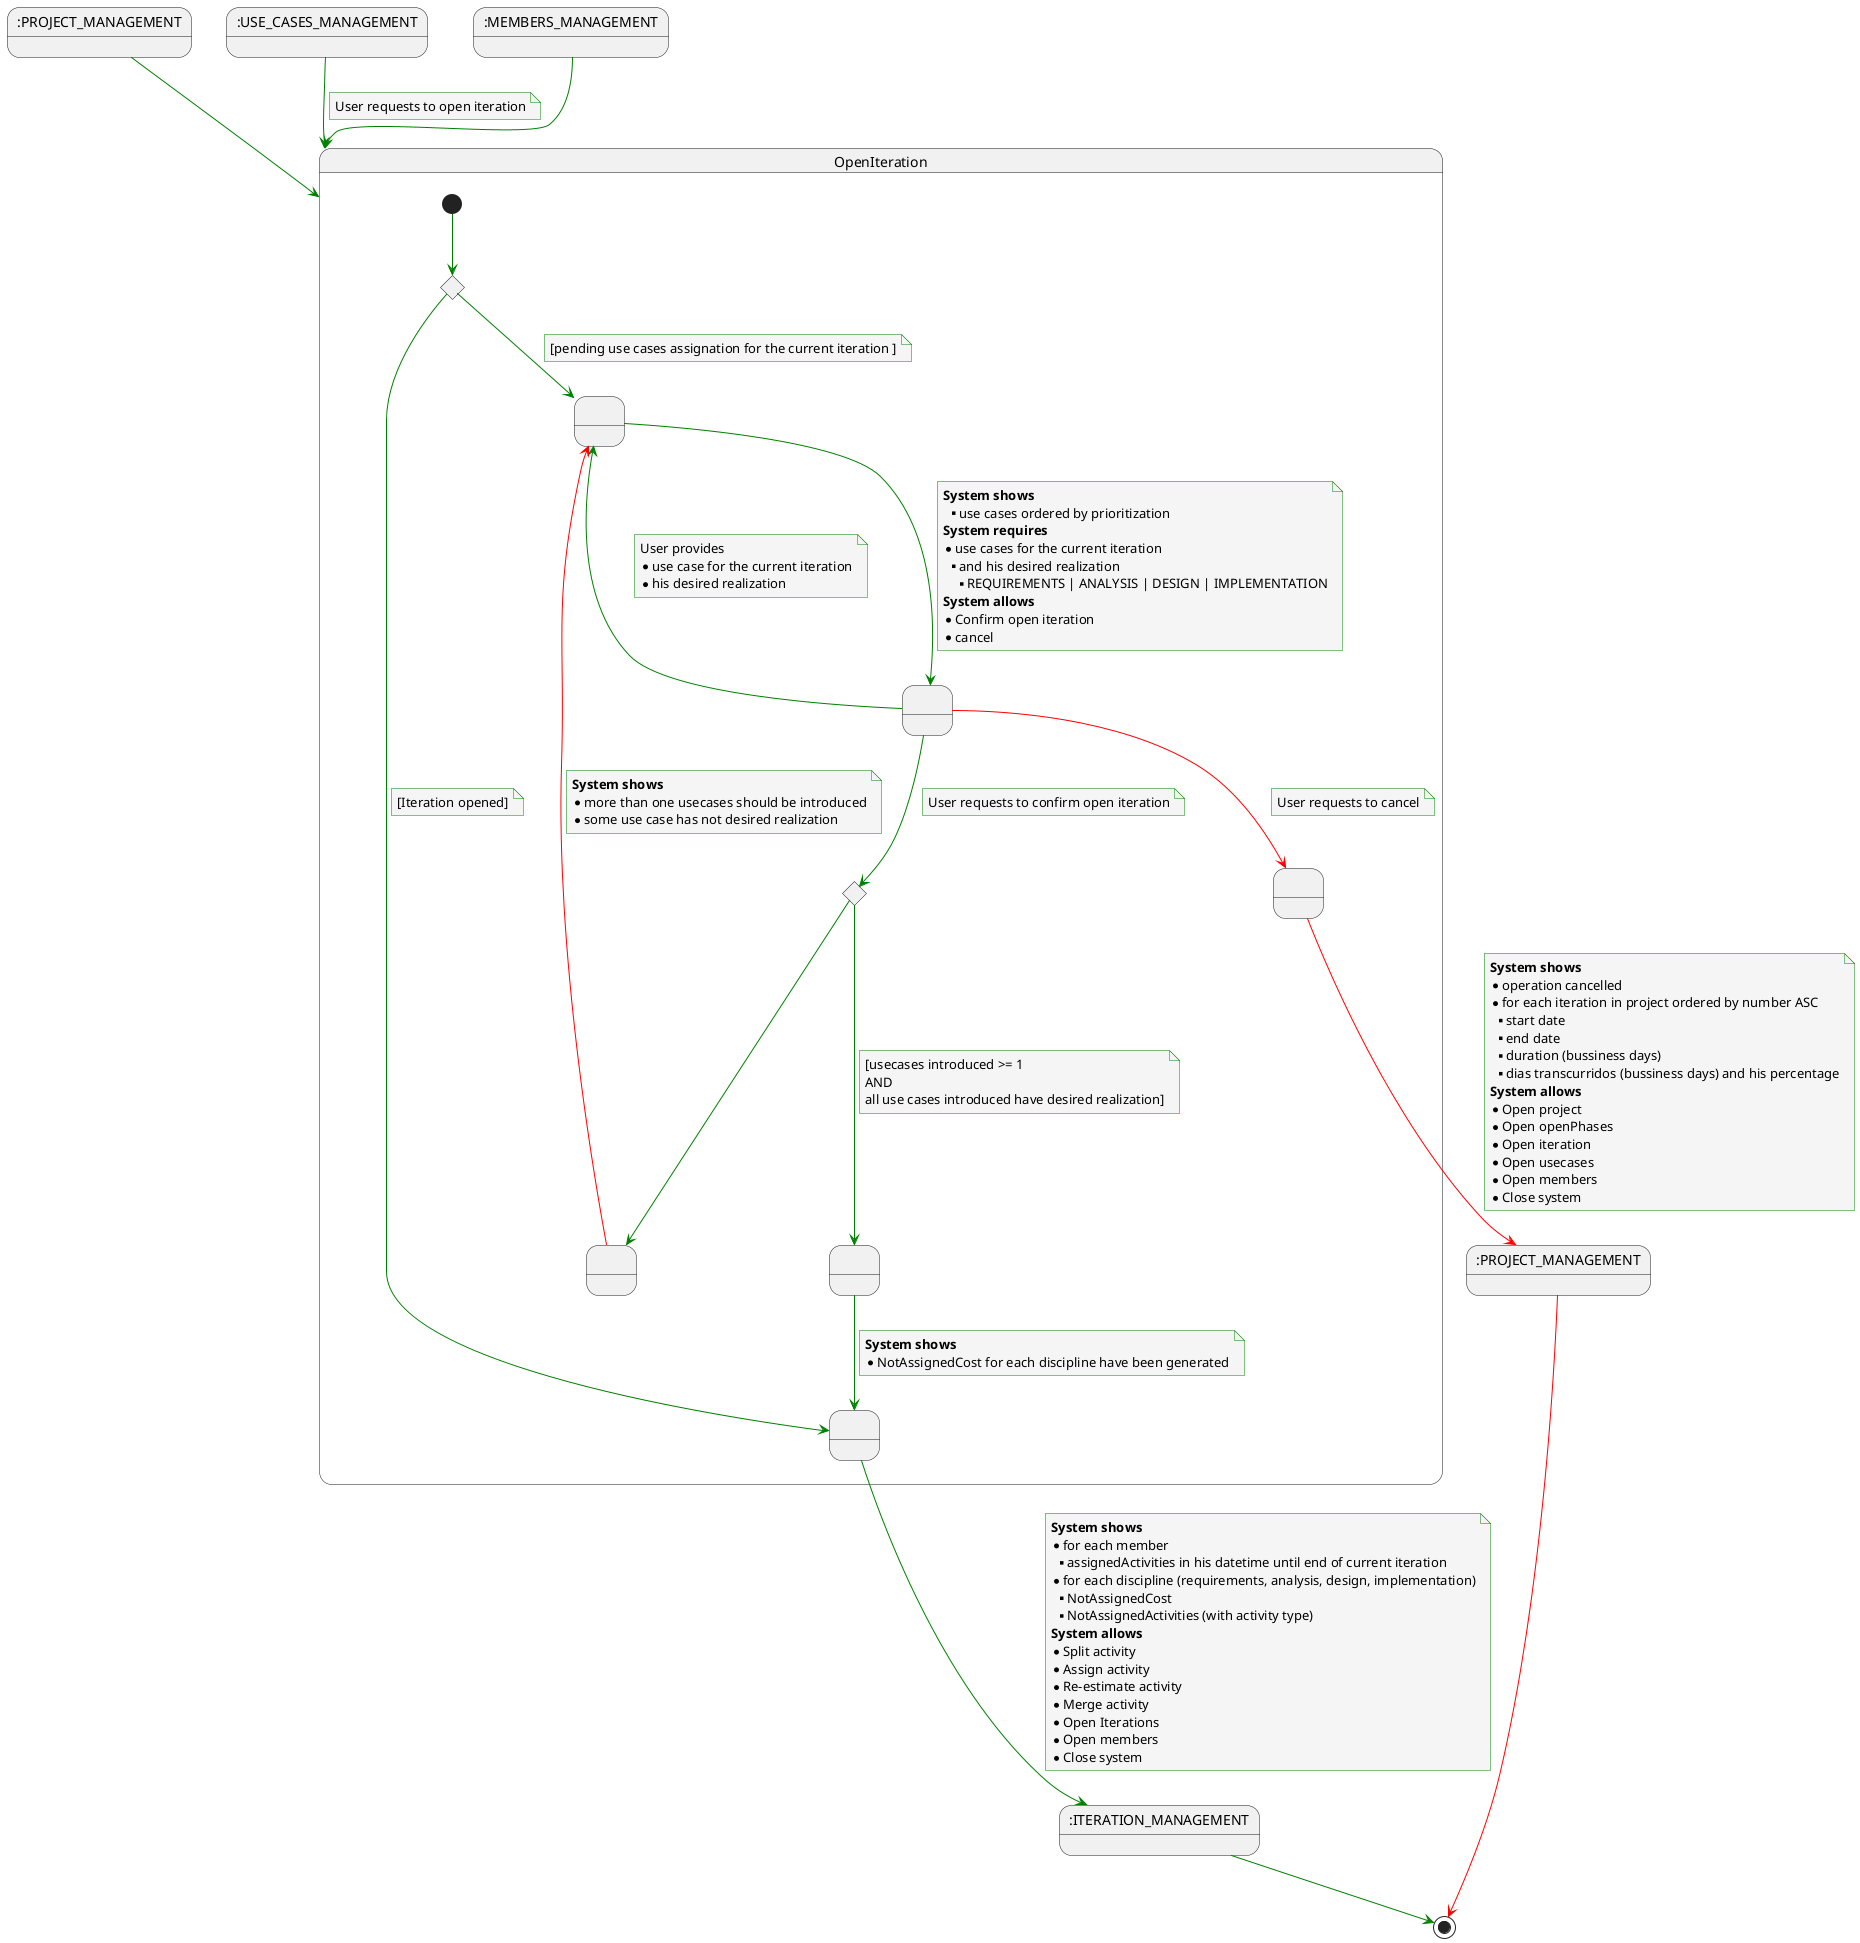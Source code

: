 @startuml

    skinparam {
        NoteBackgroundColor #whiteSmoke
        ArrowColor #green
        NoteBorderColor #green
    }

state 12 as ":PROJECT_MANAGEMENT"

    0 --> OpenIteration
    2 --> OpenIteration
    note on link
        User requests to open iteration
    end note
    3 --> OpenIteration

state ITERATION_MANAGEMENT as ":ITERATION_MANAGEMENT"
state 2 as ":USE_CASES_MANAGEMENT"
state 3 as ":MEMBERS_MANAGEMENT"

    state 0 as ":PROJECT_MANAGEMENT"
state OpenIteration {

    state 1  <<choice>>
    state 4 as " "
    state 6 as " "
    state 7 <<choice>>
    state 9 as " "
    state 20 as " "
    state 10 as " "
    state 11 as " "

    [*] --> 1

    1 --> 4
    note on link
        [pending use cases assignation for the current iteration ]
    end note
    4 --> 6
    note on link
        <b>System shows</b>
        ** use cases ordered by prioritization
        <b>System requires</b>
        * use cases for the current iteration
        ** and his desired realization
        *** REQUIREMENTS | ANALYSIS | DESIGN | IMPLEMENTATION
        <b>System allows</b>
        * Confirm open iteration
        * cancel
    end note

    6 -[#red]down-> 11
    note on link
        User requests to cancel
    end note

    6 --> 4
    note on link
        User provides
        * use case for the current iteration
        * his desired realization
    end note
    6 --> 7
    note on link
        User requests to confirm open iteration
    end note

    7 --> 9
    note on link
    [usecases introduced >= 1
    AND
    all use cases introduced have desired realization]
    end note

    9--> 20
    note on link
        <b>System shows</b>
        * NotAssignedCost for each discipline have been generated
    end note

    7 --> 10

    10 -[#red]-> 4
    note on link
        <b>System shows</b>
        * more than one usecases should be introduced
        * some use case has not desired realization
    end note

    1 --> 20
    note on link
        [Iteration opened]
    end note

}
    11 -[#red]down-> 12
    note on link
            <b>System shows</b>
            * operation cancelled
            * for each iteration in project ordered by number ASC
            ** start date
            ** end date
            ** duration (bussiness days)
            ** dias transcurridos (bussiness days) and his percentage
            <b>System allows</b>
            * Open project
            * Open openPhases
            * Open iteration
            * Open usecases
            * Open members
            * Close system
    end note

    20 --> ITERATION_MANAGEMENT
    note on link
     <b>System shows</b>
     * for each member
     **assignedActivities in his datetime until end of current iteration
     * for each discipline (requirements, analysis, design, implementation)
     ** NotAssignedCost
     ** NotAssignedActivities (with activity type)
     <b>System allows</b>
     * Split activity
     * Assign activity
     * Re-estimate activity
     * Merge activity
     * Open Iterations
     * Open members
     * Close system
    end note

    ITERATION_MANAGEMENT --> [*]

    12 -[#red]-> [*]

@enduml
